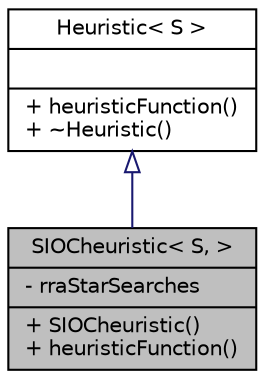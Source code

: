 digraph "SIOCheuristic&lt; S, &gt;"
{
 // INTERACTIVE_SVG=YES
 // LATEX_PDF_SIZE
  edge [fontname="Helvetica",fontsize="10",labelfontname="Helvetica",labelfontsize="10"];
  node [fontname="Helvetica",fontsize="10",shape=record];
  Node1 [label="{SIOCheuristic\< S, \>\n|- rraStarSearches\l|+ SIOCheuristic()\l+ heuristicFunction()\l}",height=0.2,width=0.4,color="black", fillcolor="grey75", style="filled", fontcolor="black",tooltip=" "];
  Node2 -> Node1 [dir="back",color="midnightblue",fontsize="10",style="solid",arrowtail="onormal",fontname="Helvetica"];
  Node2 [label="{Heuristic\< S \>\n||+ heuristicFunction()\l+ ~Heuristic()\l}",height=0.2,width=0.4,color="black", fillcolor="white", style="filled",URL="$classHeuristic.html",tooltip=" "];
}
